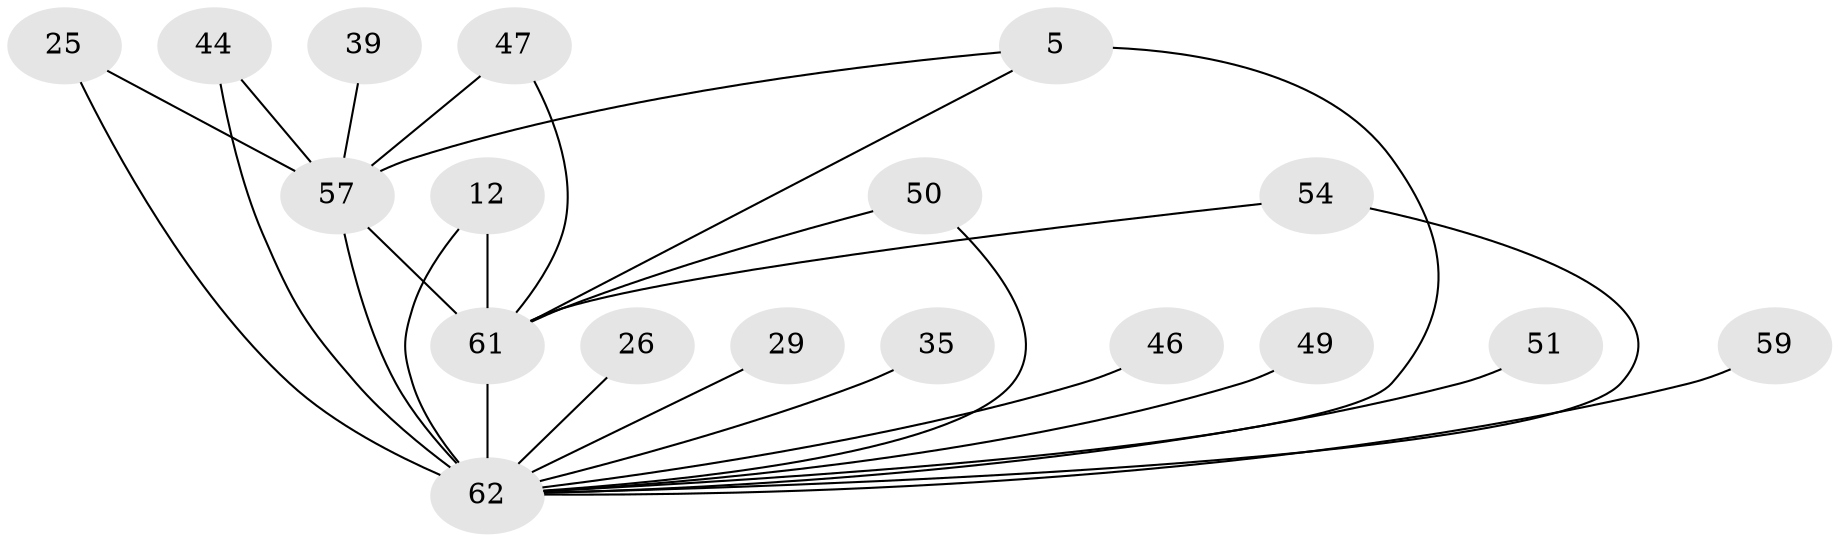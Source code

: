 // original degree distribution, {17: 0.016129032258064516, 13: 0.016129032258064516, 19: 0.03225806451612903, 14: 0.016129032258064516, 11: 0.016129032258064516, 15: 0.016129032258064516, 24: 0.016129032258064516, 16: 0.016129032258064516, 18: 0.016129032258064516, 6: 0.04838709677419355, 2: 0.532258064516129, 3: 0.25806451612903225}
// Generated by graph-tools (version 1.1) at 2025/49/03/04/25 21:49:28]
// undirected, 18 vertices, 26 edges
graph export_dot {
graph [start="1"]
  node [color=gray90,style=filled];
  5 [super="+2"];
  12;
  25;
  26;
  29;
  35;
  39;
  44;
  46;
  47 [super="+34"];
  49;
  50;
  51;
  54 [super="+14+45"];
  57 [super="+38+6+33"];
  59;
  61 [super="+20+40+56"];
  62 [super="+53+58+43+52+60"];
  5 -- 62 [weight=11];
  5 -- 57 [weight=6];
  5 -- 61 [weight=5];
  12 -- 62;
  12 -- 61;
  25 -- 57;
  25 -- 62;
  26 -- 62;
  29 -- 62 [weight=2];
  35 -- 62 [weight=2];
  39 -- 57 [weight=2];
  44 -- 57;
  44 -- 62;
  46 -- 62;
  47 -- 57 [weight=2];
  47 -- 61;
  49 -- 62 [weight=2];
  50 -- 62;
  50 -- 61;
  51 -- 62 [weight=2];
  54 -- 62 [weight=3];
  54 -- 61;
  57 -- 62 [weight=14];
  57 -- 61 [weight=9];
  59 -- 62 [weight=2];
  61 -- 62 [weight=26];
}
